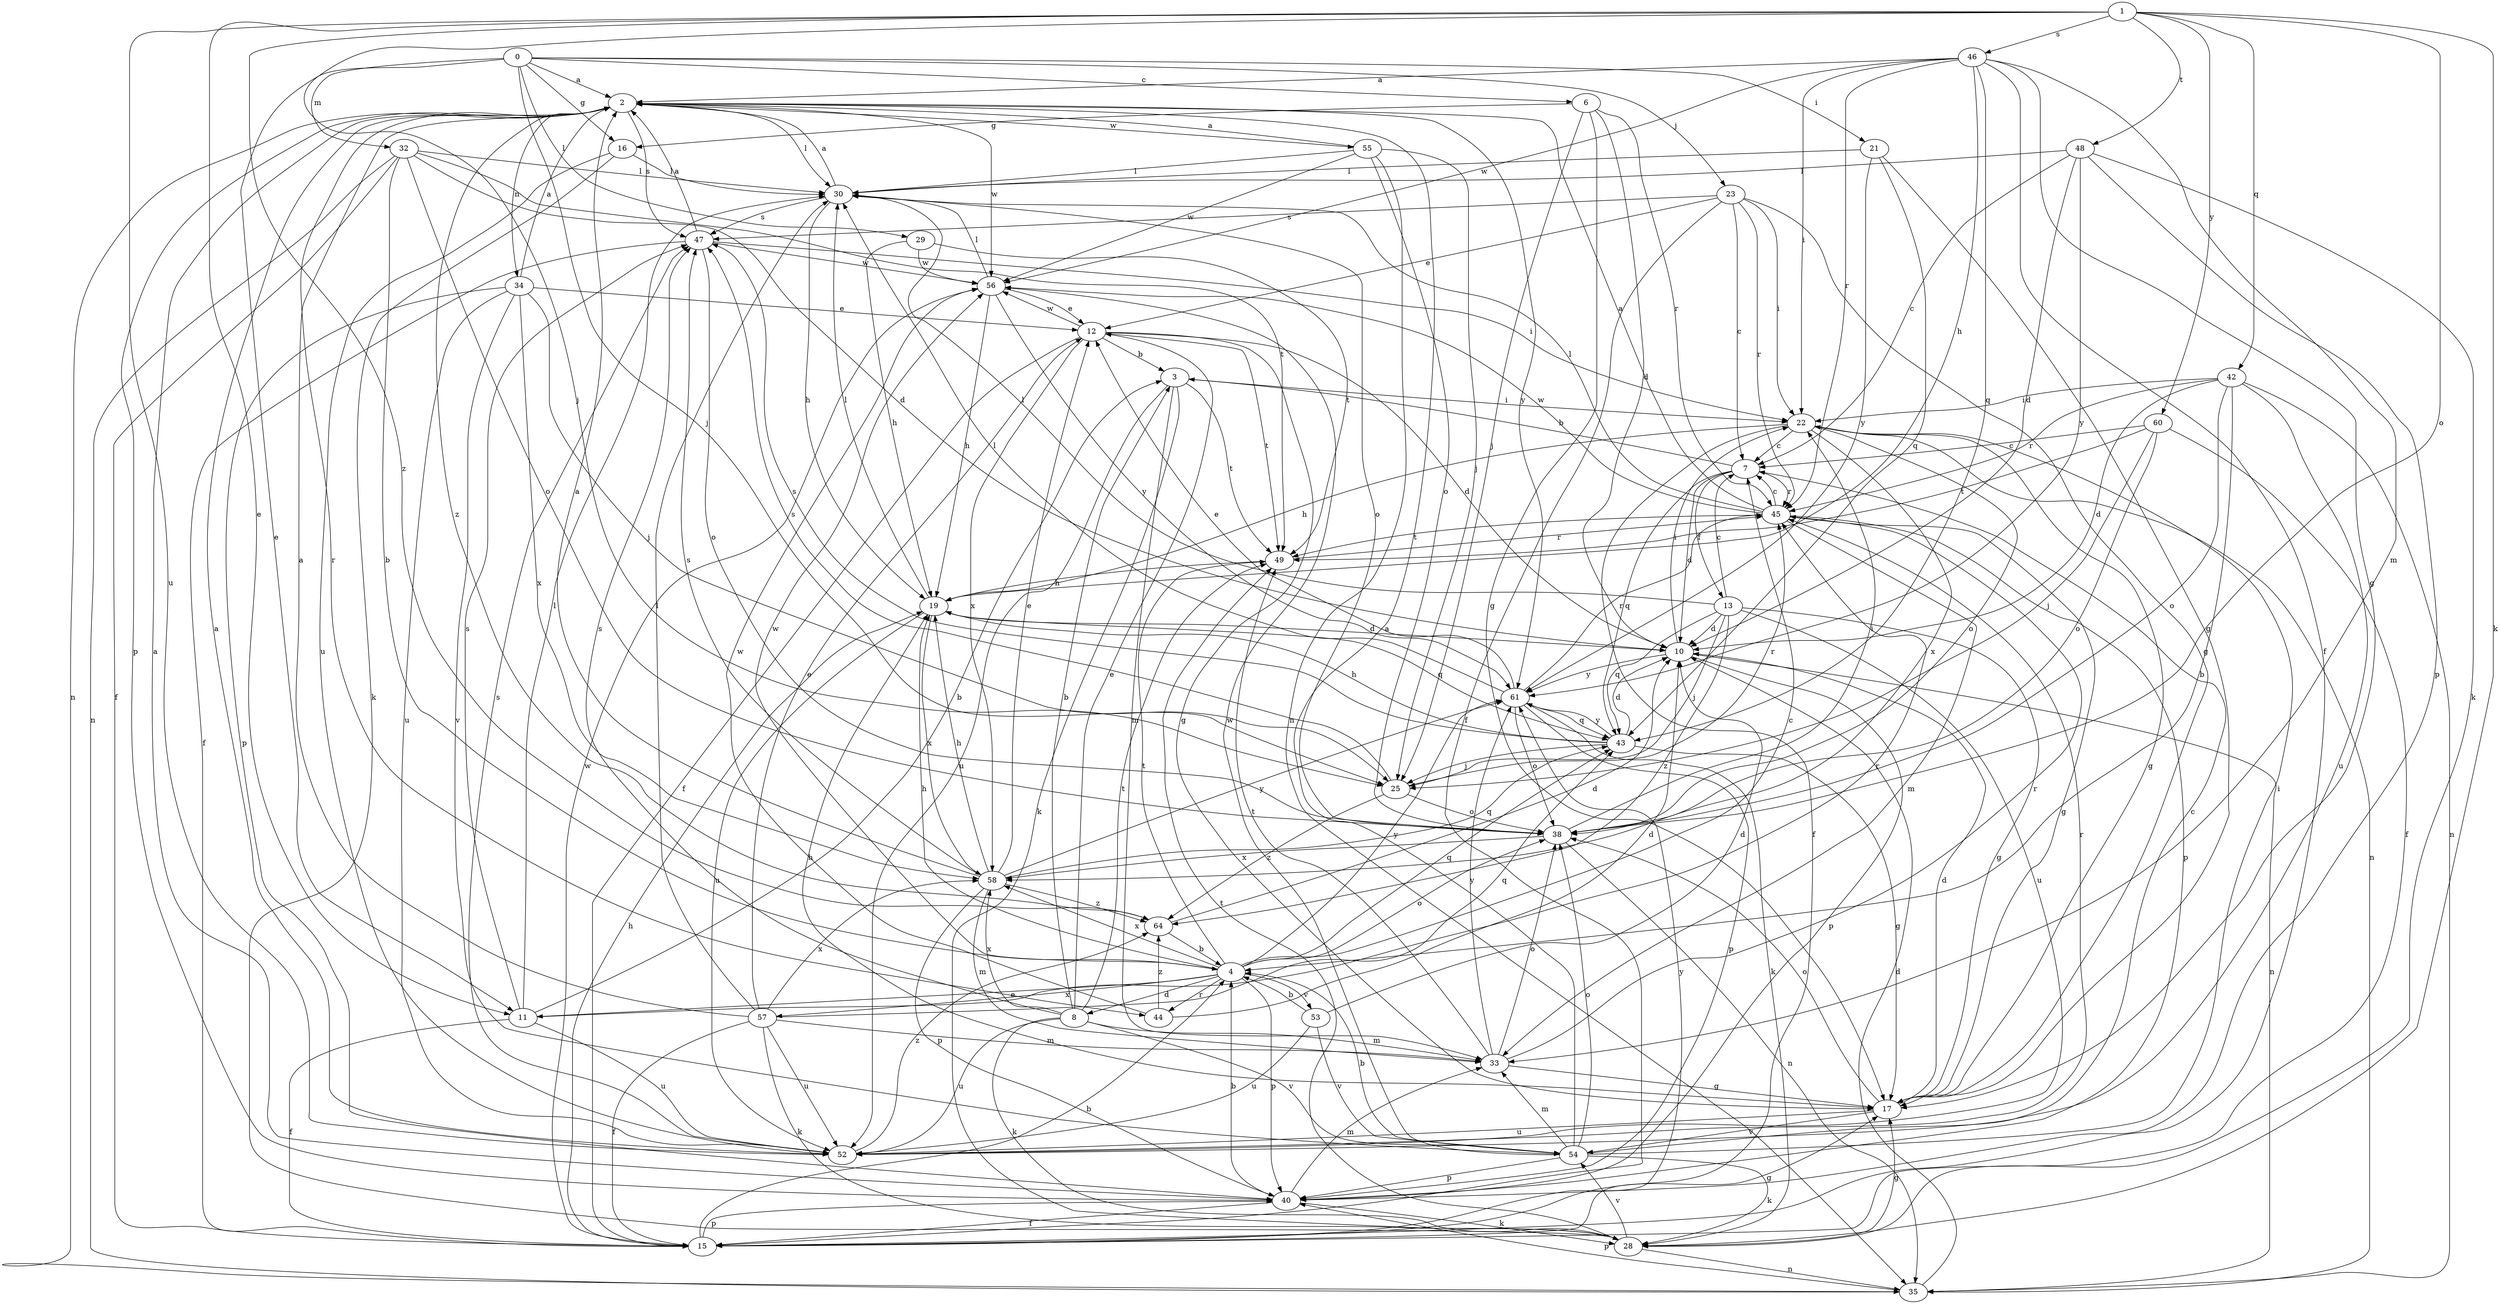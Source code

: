 strict digraph  {
0;
1;
2;
3;
4;
6;
7;
8;
10;
11;
12;
13;
15;
16;
17;
19;
21;
22;
23;
25;
28;
29;
30;
32;
33;
34;
35;
38;
40;
42;
43;
44;
45;
46;
47;
48;
49;
52;
53;
54;
55;
56;
57;
58;
60;
61;
64;
0 -> 2  [label=a];
0 -> 6  [label=c];
0 -> 11  [label=e];
0 -> 16  [label=g];
0 -> 21  [label=i];
0 -> 23  [label=j];
0 -> 25  [label=j];
0 -> 29  [label=l];
0 -> 32  [label=m];
1 -> 11  [label=e];
1 -> 25  [label=j];
1 -> 28  [label=k];
1 -> 38  [label=o];
1 -> 42  [label=q];
1 -> 46  [label=s];
1 -> 48  [label=t];
1 -> 52  [label=u];
1 -> 60  [label=y];
1 -> 64  [label=z];
2 -> 30  [label=l];
2 -> 34  [label=n];
2 -> 35  [label=n];
2 -> 40  [label=p];
2 -> 44  [label=r];
2 -> 47  [label=s];
2 -> 55  [label=w];
2 -> 56  [label=w];
2 -> 61  [label=y];
2 -> 64  [label=z];
3 -> 22  [label=i];
3 -> 28  [label=k];
3 -> 33  [label=m];
3 -> 49  [label=t];
3 -> 52  [label=u];
4 -> 7  [label=c];
4 -> 8  [label=d];
4 -> 11  [label=e];
4 -> 19  [label=h];
4 -> 38  [label=o];
4 -> 40  [label=p];
4 -> 43  [label=q];
4 -> 44  [label=r];
4 -> 49  [label=t];
4 -> 53  [label=v];
4 -> 56  [label=w];
4 -> 57  [label=x];
4 -> 58  [label=x];
4 -> 61  [label=y];
6 -> 10  [label=d];
6 -> 16  [label=g];
6 -> 17  [label=g];
6 -> 25  [label=j];
6 -> 45  [label=r];
7 -> 3  [label=b];
7 -> 10  [label=d];
7 -> 13  [label=f];
7 -> 43  [label=q];
7 -> 45  [label=r];
8 -> 3  [label=b];
8 -> 12  [label=e];
8 -> 28  [label=k];
8 -> 33  [label=m];
8 -> 47  [label=s];
8 -> 49  [label=t];
8 -> 52  [label=u];
8 -> 54  [label=v];
8 -> 58  [label=x];
10 -> 22  [label=i];
10 -> 35  [label=n];
10 -> 40  [label=p];
10 -> 61  [label=y];
11 -> 3  [label=b];
11 -> 15  [label=f];
11 -> 30  [label=l];
11 -> 45  [label=r];
11 -> 47  [label=s];
11 -> 52  [label=u];
12 -> 3  [label=b];
12 -> 10  [label=d];
12 -> 15  [label=f];
12 -> 17  [label=g];
12 -> 49  [label=t];
12 -> 56  [label=w];
12 -> 58  [label=x];
13 -> 7  [label=c];
13 -> 10  [label=d];
13 -> 17  [label=g];
13 -> 25  [label=j];
13 -> 30  [label=l];
13 -> 43  [label=q];
13 -> 52  [label=u];
13 -> 64  [label=z];
15 -> 4  [label=b];
15 -> 17  [label=g];
15 -> 19  [label=h];
15 -> 40  [label=p];
15 -> 56  [label=w];
15 -> 61  [label=y];
16 -> 28  [label=k];
16 -> 30  [label=l];
16 -> 52  [label=u];
17 -> 10  [label=d];
17 -> 19  [label=h];
17 -> 38  [label=o];
17 -> 52  [label=u];
17 -> 54  [label=v];
19 -> 10  [label=d];
19 -> 30  [label=l];
19 -> 43  [label=q];
19 -> 52  [label=u];
19 -> 58  [label=x];
21 -> 17  [label=g];
21 -> 30  [label=l];
21 -> 43  [label=q];
21 -> 61  [label=y];
22 -> 7  [label=c];
22 -> 15  [label=f];
22 -> 17  [label=g];
22 -> 19  [label=h];
22 -> 35  [label=n];
22 -> 38  [label=o];
22 -> 58  [label=x];
23 -> 7  [label=c];
23 -> 12  [label=e];
23 -> 15  [label=f];
23 -> 17  [label=g];
23 -> 22  [label=i];
23 -> 45  [label=r];
23 -> 47  [label=s];
25 -> 38  [label=o];
25 -> 45  [label=r];
25 -> 47  [label=s];
25 -> 64  [label=z];
28 -> 17  [label=g];
28 -> 35  [label=n];
28 -> 49  [label=t];
28 -> 54  [label=v];
29 -> 19  [label=h];
29 -> 49  [label=t];
29 -> 56  [label=w];
30 -> 2  [label=a];
30 -> 19  [label=h];
30 -> 38  [label=o];
30 -> 47  [label=s];
32 -> 4  [label=b];
32 -> 10  [label=d];
32 -> 15  [label=f];
32 -> 30  [label=l];
32 -> 35  [label=n];
32 -> 38  [label=o];
32 -> 49  [label=t];
33 -> 17  [label=g];
33 -> 38  [label=o];
33 -> 45  [label=r];
33 -> 49  [label=t];
33 -> 61  [label=y];
34 -> 2  [label=a];
34 -> 12  [label=e];
34 -> 25  [label=j];
34 -> 40  [label=p];
34 -> 52  [label=u];
34 -> 54  [label=v];
34 -> 58  [label=x];
35 -> 10  [label=d];
35 -> 40  [label=p];
38 -> 22  [label=i];
38 -> 35  [label=n];
38 -> 58  [label=x];
40 -> 2  [label=a];
40 -> 4  [label=b];
40 -> 15  [label=f];
40 -> 28  [label=k];
40 -> 33  [label=m];
42 -> 4  [label=b];
42 -> 10  [label=d];
42 -> 22  [label=i];
42 -> 35  [label=n];
42 -> 38  [label=o];
42 -> 45  [label=r];
42 -> 52  [label=u];
43 -> 10  [label=d];
43 -> 17  [label=g];
43 -> 19  [label=h];
43 -> 25  [label=j];
43 -> 47  [label=s];
43 -> 61  [label=y];
44 -> 10  [label=d];
44 -> 56  [label=w];
44 -> 64  [label=z];
45 -> 2  [label=a];
45 -> 7  [label=c];
45 -> 17  [label=g];
45 -> 30  [label=l];
45 -> 33  [label=m];
45 -> 40  [label=p];
45 -> 49  [label=t];
45 -> 56  [label=w];
46 -> 2  [label=a];
46 -> 15  [label=f];
46 -> 17  [label=g];
46 -> 19  [label=h];
46 -> 22  [label=i];
46 -> 33  [label=m];
46 -> 43  [label=q];
46 -> 45  [label=r];
46 -> 56  [label=w];
47 -> 2  [label=a];
47 -> 15  [label=f];
47 -> 22  [label=i];
47 -> 38  [label=o];
47 -> 56  [label=w];
48 -> 7  [label=c];
48 -> 10  [label=d];
48 -> 28  [label=k];
48 -> 30  [label=l];
48 -> 40  [label=p];
48 -> 61  [label=y];
49 -> 19  [label=h];
49 -> 45  [label=r];
52 -> 2  [label=a];
52 -> 45  [label=r];
52 -> 47  [label=s];
52 -> 64  [label=z];
53 -> 4  [label=b];
53 -> 10  [label=d];
53 -> 52  [label=u];
53 -> 54  [label=v];
54 -> 2  [label=a];
54 -> 4  [label=b];
54 -> 7  [label=c];
54 -> 22  [label=i];
54 -> 28  [label=k];
54 -> 33  [label=m];
54 -> 38  [label=o];
54 -> 40  [label=p];
54 -> 56  [label=w];
55 -> 2  [label=a];
55 -> 25  [label=j];
55 -> 30  [label=l];
55 -> 35  [label=n];
55 -> 38  [label=o];
55 -> 56  [label=w];
56 -> 12  [label=e];
56 -> 19  [label=h];
56 -> 30  [label=l];
56 -> 61  [label=y];
57 -> 2  [label=a];
57 -> 12  [label=e];
57 -> 15  [label=f];
57 -> 28  [label=k];
57 -> 30  [label=l];
57 -> 33  [label=m];
57 -> 43  [label=q];
57 -> 52  [label=u];
57 -> 58  [label=x];
58 -> 2  [label=a];
58 -> 12  [label=e];
58 -> 19  [label=h];
58 -> 33  [label=m];
58 -> 40  [label=p];
58 -> 43  [label=q];
58 -> 47  [label=s];
58 -> 61  [label=y];
58 -> 64  [label=z];
60 -> 7  [label=c];
60 -> 15  [label=f];
60 -> 25  [label=j];
60 -> 38  [label=o];
60 -> 49  [label=t];
61 -> 12  [label=e];
61 -> 28  [label=k];
61 -> 30  [label=l];
61 -> 38  [label=o];
61 -> 40  [label=p];
61 -> 43  [label=q];
61 -> 45  [label=r];
64 -> 4  [label=b];
64 -> 10  [label=d];
}
